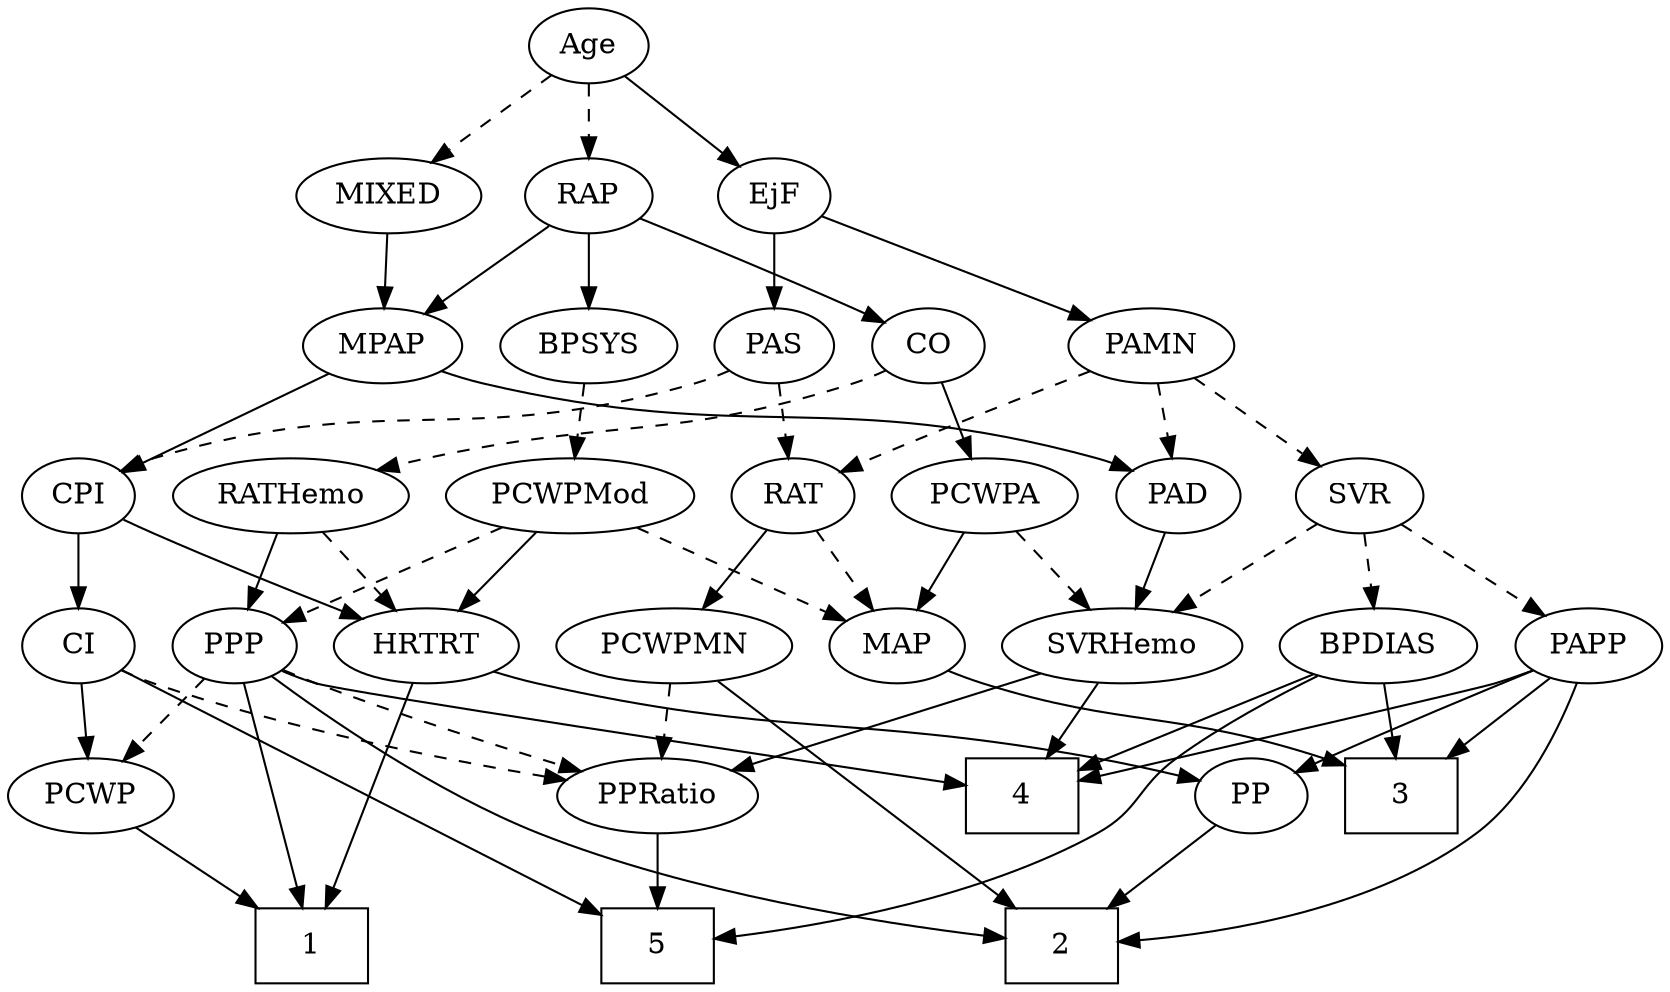 strict digraph {
	graph [bb="0,0,726.94,468"];
	node [label="\N"];
	1	[height=0.5,
		pos="136.1,18",
		shape=box,
		width=0.75];
	2	[height=0.5,
		pos="457.1,18",
		shape=box,
		width=0.75];
	3	[height=0.5,
		pos="612.1,90",
		shape=box,
		width=0.75];
	4	[height=0.5,
		pos="430.1,90",
		shape=box,
		width=0.75];
	5	[height=0.5,
		pos="291.1,18",
		shape=box,
		width=0.75];
	Age	[height=0.5,
		pos="250.1,450",
		width=0.75];
	EjF	[height=0.5,
		pos="333.1,378",
		width=0.75];
	Age -> EjF	[pos="e,317.02,392.56 266.5,435.17 278.74,424.85 295.65,410.58 309.37,399.01",
		style=solid];
	RAP	[height=0.5,
		pos="250.1,378",
		width=0.77632];
	Age -> RAP	[pos="e,250.1,396.1 250.1,431.7 250.1,423.98 250.1,414.71 250.1,406.11",
		style=dashed];
	MIXED	[height=0.5,
		pos="162.1,378",
		width=1.1193];
	Age -> MIXED	[pos="e,181.15,394.16 233.13,435.5 220.69,425.61 203.54,411.96 189.21,400.56",
		style=dashed];
	PAS	[height=0.5,
		pos="333.1,306",
		width=0.75];
	EjF -> PAS	[pos="e,333.1,324.1 333.1,359.7 333.1,351.98 333.1,342.71 333.1,334.11",
		style=solid];
	PAMN	[height=0.5,
		pos="504.1,306",
		width=1.011];
	EjF -> PAMN	[pos="e,476.94,318.12 355.45,367.85 383.88,356.21 433.35,335.96 467.36,322.04",
		style=solid];
	MPAP	[height=0.5,
		pos="159.1,306",
		width=0.97491];
	RAP -> MPAP	[pos="e,177.84,321.42 232.55,363.5 219.3,353.31 200.89,339.15 185.82,327.56",
		style=solid];
	BPSYS	[height=0.5,
		pos="250.1,306",
		width=1.0471];
	RAP -> BPSYS	[pos="e,250.1,324.1 250.1,359.7 250.1,351.98 250.1,342.71 250.1,334.11",
		style=solid];
	CO	[height=0.5,
		pos="405.1,306",
		width=0.75];
	RAP -> CO	[pos="e,383.81,317.15 272.53,367.18 296.51,356.65 335.59,339.37 369.1,324 370.89,323.18 372.73,322.33 374.58,321.47",
		style=solid];
	MIXED -> MPAP	[pos="e,159.83,324.1 161.36,359.7 161.02,351.98 160.63,342.71 160.26,334.11",
		style=solid];
	PAD	[height=0.5,
		pos="515.1,234",
		width=0.79437];
	MPAP -> PAD	[pos="e,493.6,246.19 185.29,293.71 191.07,291.55 197.22,289.5 203.1,288 322.55,257.57 359.65,286.12 478.1,252 480.03,251.44 482,250.8 \
483.96,250.09",
		style=solid];
	CPI	[height=0.5,
		pos="30.097,234",
		width=0.75];
	MPAP -> CPI	[pos="e,50.315,245.97 135.74,292.32 114.29,280.69 82.443,263.41 59.324,250.86",
		style=solid];
	PCWPMod	[height=0.5,
		pos="243.1,234",
		width=1.4443];
	BPSYS -> PCWPMod	[pos="e,244.81,252.1 248.37,287.7 247.6,279.98 246.67,270.71 245.81,262.11",
		style=dashed];
	SVRHemo	[height=0.5,
		pos="493.1,162",
		width=1.3902];
	PAD -> SVRHemo	[pos="e,498.53,180.28 509.77,216.05 507.32,208.26 504.36,198.82 501.61,190.08",
		style=solid];
	RATHemo	[height=0.5,
		pos="124.1,234",
		width=1.3721];
	CO -> RATHemo	[pos="e,160.46,246.23 384.52,294.2 379.57,291.91 374.22,289.67 369.1,288 288.64,261.72 264.36,271.93 182.1,252 178.25,251.07 174.27,250.04 \
170.3,248.97",
		style=dashed];
	PCWPA	[height=0.5,
		pos="427.1,234",
		width=1.1555];
	CO -> PCWPA	[pos="e,421.67,252.28 410.42,288.05 412.87,280.26 415.84,270.82 418.59,262.08",
		style=solid];
	PAS -> CPI	[pos="e,50.632,245.93 312.56,294.07 307.61,291.78 302.25,289.58 297.1,288 197.77,257.5 165.43,282.5 66.097,252 64.164,251.41 62.203,250.73 \
60.246,249.99",
		style=dashed];
	RAT	[height=0.5,
		pos="340.1,234",
		width=0.75827];
	PAS -> RAT	[pos="e,338.39,252.1 334.83,287.7 335.6,279.98 336.53,270.71 337.39,262.11",
		style=dashed];
	PAMN -> PAD	[pos="e,512.41,252.1 506.82,287.7 508.03,279.98 509.48,270.71 510.84,262.11",
		style=dashed];
	PAMN -> RAT	[pos="e,361.72,245.42 476.47,294.01 450.43,283.55 410.4,267.19 376.1,252 374.49,251.29 372.85,250.55 371.19,249.8",
		style=dashed];
	SVR	[height=0.5,
		pos="596.1,234",
		width=0.77632];
	PAMN -> SVR	[pos="e,578.61,248.3 523.16,290.5 536.8,280.12 555.32,266.03 570.28,254.64",
		style=dashed];
	PPP	[height=0.5,
		pos="102.1,162",
		width=0.75];
	RATHemo -> PPP	[pos="e,107.37,179.79 118.77,216.05 116.26,208.06 113.2,198.33 110.39,189.4",
		style=solid];
	HRTRT	[height=0.5,
		pos="187.1,162",
		width=1.1013];
	RATHemo -> HRTRT	[pos="e,172.56,179.15 138.71,216.76 146.74,207.84 156.85,196.61 165.75,186.72",
		style=dashed];
	CI	[height=0.5,
		pos="30.097,162",
		width=0.75];
	CPI -> CI	[pos="e,30.097,180.1 30.097,215.7 30.097,207.98 30.097,198.71 30.097,190.11",
		style=solid];
	CPI -> HRTRT	[pos="e,159.12,174.99 51.371,222.83 56.2,220.56 61.316,218.18 66.097,216 93.984,203.31 125.72,189.43 149.69,179.06",
		style=solid];
	PCWPMN	[height=0.5,
		pos="295.1,162",
		width=1.3902];
	RAT -> PCWPMN	[pos="e,305.9,179.8 329.89,217.12 324.41,208.59 317.52,197.89 311.33,188.25",
		style=solid];
	MAP	[height=0.5,
		pos="394.1,162",
		width=0.84854];
	RAT -> MAP	[pos="e,381.77,178.98 352.08,217.46 358.98,208.53 367.78,197.11 375.55,187.04",
		style=dashed];
	SVR -> SVRHemo	[pos="e,515.45,178.19 577.21,220.16 562.37,210.08 541.4,195.83 524.11,184.08",
		style=dashed];
	BPDIAS	[height=0.5,
		pos="603.1,162",
		width=1.1735];
	SVR -> BPDIAS	[pos="e,601.39,180.1 597.83,215.7 598.6,207.98 599.53,198.71 600.39,190.11",
		style=dashed];
	PAPP	[height=0.5,
		pos="695.1,162",
		width=0.88464];
	SVR -> PAPP	[pos="e,676.04,176.47 614.26,220.16 629.18,209.61 650.57,194.49 667.59,182.45",
		style=dashed];
	PCWPMod -> MAP	[pos="e,370.75,173.82 272.93,219.17 298.5,207.32 335.26,190.28 361.57,178.08",
		style=dashed];
	PCWPMod -> PPP	[pos="e,123.24,173.5 214.56,218.83 190.69,206.98 156.73,190.12 132.39,178.04",
		style=dashed];
	PCWPMod -> HRTRT	[pos="e,200.27,179.47 229.83,216.41 222.92,207.78 214.35,197.06 206.69,187.5",
		style=solid];
	PCWPA -> SVRHemo	[pos="e,477.72,179.31 442.07,217.12 450.56,208.12 461.34,196.68 470.8,186.65",
		style=dashed];
	PCWPA -> MAP	[pos="e,402.01,179.79 419.11,216.05 415.3,207.97 410.65,198.12 406.41,189.11",
		style=solid];
	PCWPMN -> 2	[pos="e,436.52,36.017 312.47,145.07 332.12,127.12 365.15,97.177 394.1,72 405.27,62.283 417.72,51.751 428.58,42.656",
		style=solid];
	PPRatio	[height=0.5,
		pos="291.1,90",
		width=1.1013];
	PCWPMN -> PPRatio	[pos="e,292.07,108.1 294.11,143.7 293.67,135.98 293.14,126.71 292.65,118.11",
		style=dashed];
	SVRHemo -> 4	[pos="e,445.51,108.12 478.49,144.76 470.68,136.1 460.92,125.25 452.21,115.57",
		style=solid];
	SVRHemo -> PPRatio	[pos="e,321.74,101.62 458.37,148.97 423.06,136.73 368.4,117.79 331.25,104.91",
		style=solid];
	BPDIAS -> 3	[pos="e,609.9,108.1 605.32,143.7 606.31,135.98 607.51,126.71 608.61,118.11",
		style=solid];
	BPDIAS -> 4	[pos="e,457.43,102.38 573.18,149.1 546.4,138.42 506.08,122.28 471.1,108 469.71,107.44 468.31,106.86 466.88,106.28",
		style=solid];
	BPDIAS -> 5	[pos="e,318.14,23.18 575.04,148.47 554.55,138.73 526.55,124.2 504.1,108 485.23,94.389 486.21,83.685 466.1,72 422.38,46.604 365.32,32.293 \
328.44,25.104",
		style=solid];
	MAP -> 3	[pos="e,584.81,104.55 417.55,150.32 422.93,148.07 428.66,145.83 434.1,144 492.9,124.18 512.94,129.43 575.29,107.92",
		style=solid];
	PP	[height=0.5,
		pos="540.1,90",
		width=0.75];
	PP -> 2	[pos="e,477.28,36.019 523.7,75.17 512.67,65.865 497.84,53.363 484.98,42.516",
		style=solid];
	PPP -> 1	[pos="e,131.96,36.268 106.13,144.15 111.93,119.94 122.68,75.054 129.6,46.133",
		style=solid];
	PPP -> 2	[pos="e,430.06,22.778 118.76,147.84 144.03,128.5 194.16,92.491 242.1,72 301.82,46.468 376.36,31.552 420.14,24.36",
		style=solid];
	PPP -> 4	[pos="e,402.94,96.206 122.66,150.15 127.61,147.86 132.96,145.64 138.1,144 224.98,116.29 250.4,124.46 340.1,108 357.42,104.82 376.59,101.21 \
392.78,98.138",
		style=solid];
	PPP -> PPRatio	[pos="e,259.37,100.88 123.25,150.55 128.08,148.29 133.23,145.98 138.1,144 175.32,128.81 218.71,114.05 249.75,103.98",
		style=dashed];
	PCWP	[height=0.5,
		pos="35.097,90",
		width=0.97491];
	PPP -> PCWP	[pos="e,49.891,106.46 88.214,146.5 79.208,137.09 67.281,124.63 57.011,113.9",
		style=dashed];
	PPRatio -> 5	[pos="e,291.1,36.104 291.1,71.697 291.1,63.983 291.1,54.712 291.1,46.112",
		style=solid];
	PCWP -> 1	[pos="e,111.54,36.019 55.051,75.17 68.73,65.69 87.198,52.89 103.05,41.904",
		style=solid];
	CI -> 5	[pos="e,263.81,33.845 50.577,149.86 94.745,125.83 199.44,68.865 255.01,38.635",
		style=solid];
	CI -> PPRatio	[pos="e,254.58,97.16 50.726,150.35 55.678,148.05 61.008,145.78 66.097,144 126.32,122.95 198.52,107.6 244.59,98.997",
		style=dashed];
	CI -> PCWP	[pos="e,33.875,108.1 31.333,143.7 31.884,135.98 32.546,126.71 33.16,118.11",
		style=solid];
	PAPP -> 2	[pos="e,484.18,19.924 690.58,143.92 684.37,123.76 671.24,90.628 648.1,72 603.37,35.992 535.8,24.408 494.17,20.706",
		style=solid];
	PAPP -> 3	[pos="e,632.5,108.2 677.9,146.5 667.07,137.36 652.83,125.36 640.37,114.85",
		style=solid];
	PAPP -> 4	[pos="e,457.49,97.359 670.62,150.1 665.24,147.91 659.52,145.75 654.1,144 645.18,141.12 528.99,113.98 467.57,99.701",
		style=solid];
	PAPP -> PP	[pos="e,561.38,101.15 670.41,150.2 646.29,139.6 608.58,122.9 576.1,108 574.31,107.18 572.47,106.33 570.62,105.47",
		style=solid];
	HRTRT -> 1	[pos="e,142.3,36.268 181.05,144.15 172.31,119.84 156.09,74.66 145.71,45.753",
		style=solid];
	HRTRT -> PP	[pos="e,515.19,97.184 216.64,149.8 222.99,147.66 229.72,145.59 236.1,144 336.48,118.94 364.5,127.6 466.1,108 478.94,105.52 492.94,102.41 \
505.28,99.531",
		style=solid];
}
